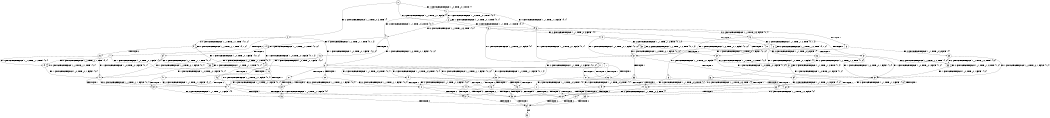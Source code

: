 digraph BCG {
size = "7, 10.5";
center = TRUE;
node [shape = circle];
0 [peripheries = 2];
0 -> 1 [label = "EX !1 !ATOMIC_EXCH_BRANCH (1, +0, TRUE, +0, 1, TRUE) !{}"];
0 -> 2 [label = "EX !2 !ATOMIC_EXCH_BRANCH (1, +1, TRUE, +0, 3, TRUE) !{}"];
0 -> 3 [label = "EX !0 !ATOMIC_EXCH_BRANCH (1, +1, TRUE, +1, 1, FALSE) !{}"];
1 -> 4 [label = "EX !2 !ATOMIC_EXCH_BRANCH (1, +1, TRUE, +0, 3, TRUE) !{0, 1}"];
1 -> 5 [label = "EX !0 !ATOMIC_EXCH_BRANCH (1, +1, TRUE, +1, 1, FALSE) !{0, 1}"];
1 -> 6 [label = "EX !1 !ATOMIC_EXCH_BRANCH (1, +0, TRUE, +0, 1, TRUE) !{0, 1}"];
2 -> 7 [label = "TERMINATE !2"];
2 -> 8 [label = "EX !1 !ATOMIC_EXCH_BRANCH (1, +0, TRUE, +0, 1, FALSE) !{0, 1, 2}"];
2 -> 9 [label = "EX !0 !ATOMIC_EXCH_BRANCH (1, +1, TRUE, +1, 1, TRUE) !{0, 1, 2}"];
3 -> 10 [label = "TERMINATE !0"];
3 -> 11 [label = "EX !1 !ATOMIC_EXCH_BRANCH (1, +0, TRUE, +0, 1, FALSE) !{0}"];
3 -> 12 [label = "EX !2 !ATOMIC_EXCH_BRANCH (1, +1, TRUE, +0, 3, FALSE) !{0}"];
4 -> 13 [label = "TERMINATE !2"];
4 -> 14 [label = "EX !0 !ATOMIC_EXCH_BRANCH (1, +1, TRUE, +1, 1, TRUE) !{0, 1, 2}"];
4 -> 8 [label = "EX !1 !ATOMIC_EXCH_BRANCH (1, +0, TRUE, +0, 1, FALSE) !{0, 1, 2}"];
5 -> 15 [label = "TERMINATE !0"];
5 -> 16 [label = "EX !2 !ATOMIC_EXCH_BRANCH (1, +1, TRUE, +0, 3, FALSE) !{0, 1}"];
5 -> 17 [label = "EX !1 !ATOMIC_EXCH_BRANCH (1, +0, TRUE, +0, 1, FALSE) !{0, 1}"];
6 -> 4 [label = "EX !2 !ATOMIC_EXCH_BRANCH (1, +1, TRUE, +0, 3, TRUE) !{0, 1}"];
6 -> 5 [label = "EX !0 !ATOMIC_EXCH_BRANCH (1, +1, TRUE, +1, 1, FALSE) !{0, 1}"];
6 -> 6 [label = "EX !1 !ATOMIC_EXCH_BRANCH (1, +0, TRUE, +0, 1, TRUE) !{0, 1}"];
7 -> 18 [label = "EX !1 !ATOMIC_EXCH_BRANCH (1, +0, TRUE, +0, 1, FALSE) !{0, 1}"];
7 -> 19 [label = "EX !0 !ATOMIC_EXCH_BRANCH (1, +1, TRUE, +1, 1, TRUE) !{0, 1}"];
8 -> 20 [label = "TERMINATE !1"];
8 -> 21 [label = "TERMINATE !2"];
8 -> 22 [label = "EX !0 !ATOMIC_EXCH_BRANCH (1, +1, TRUE, +1, 1, FALSE) !{0, 1, 2}"];
9 -> 23 [label = "TERMINATE !2"];
9 -> 24 [label = "EX !1 !ATOMIC_EXCH_BRANCH (1, +0, TRUE, +0, 1, FALSE) !{0, 1, 2}"];
9 -> 9 [label = "EX !0 !ATOMIC_EXCH_BRANCH (1, +1, TRUE, +1, 1, TRUE) !{0, 1, 2}"];
10 -> 25 [label = "EX !1 !ATOMIC_EXCH_BRANCH (1, +0, TRUE, +0, 1, FALSE) !{}"];
10 -> 26 [label = "EX !2 !ATOMIC_EXCH_BRANCH (1, +1, TRUE, +0, 3, FALSE) !{}"];
11 -> 27 [label = "TERMINATE !1"];
11 -> 28 [label = "TERMINATE !0"];
11 -> 29 [label = "EX !2 !ATOMIC_EXCH_BRANCH (1, +1, TRUE, +0, 3, TRUE) !{0, 1}"];
12 -> 30 [label = "TERMINATE !0"];
12 -> 31 [label = "EX !1 !ATOMIC_EXCH_BRANCH (1, +0, TRUE, +0, 1, FALSE) !{0, 1, 2}"];
12 -> 32 [label = "EX !2 !ATOMIC_EXCH_BRANCH (1, +1, TRUE, +1, 2, TRUE) !{0, 1, 2}"];
13 -> 33 [label = "EX !0 !ATOMIC_EXCH_BRANCH (1, +1, TRUE, +1, 1, TRUE) !{0, 1}"];
13 -> 18 [label = "EX !1 !ATOMIC_EXCH_BRANCH (1, +0, TRUE, +0, 1, FALSE) !{0, 1}"];
14 -> 34 [label = "TERMINATE !2"];
14 -> 24 [label = "EX !1 !ATOMIC_EXCH_BRANCH (1, +0, TRUE, +0, 1, FALSE) !{0, 1, 2}"];
14 -> 14 [label = "EX !0 !ATOMIC_EXCH_BRANCH (1, +1, TRUE, +1, 1, TRUE) !{0, 1, 2}"];
15 -> 35 [label = "EX !2 !ATOMIC_EXCH_BRANCH (1, +1, TRUE, +0, 3, FALSE) !{1}"];
15 -> 36 [label = "EX !1 !ATOMIC_EXCH_BRANCH (1, +0, TRUE, +0, 1, FALSE) !{1}"];
16 -> 37 [label = "TERMINATE !0"];
16 -> 38 [label = "EX !2 !ATOMIC_EXCH_BRANCH (1, +1, TRUE, +1, 2, TRUE) !{0, 1, 2}"];
16 -> 31 [label = "EX !1 !ATOMIC_EXCH_BRANCH (1, +0, TRUE, +0, 1, FALSE) !{0, 1, 2}"];
17 -> 27 [label = "TERMINATE !1"];
17 -> 28 [label = "TERMINATE !0"];
17 -> 29 [label = "EX !2 !ATOMIC_EXCH_BRANCH (1, +1, TRUE, +0, 3, TRUE) !{0, 1}"];
18 -> 39 [label = "TERMINATE !1"];
18 -> 40 [label = "EX !0 !ATOMIC_EXCH_BRANCH (1, +1, TRUE, +1, 1, FALSE) !{0, 1}"];
19 -> 41 [label = "EX !1 !ATOMIC_EXCH_BRANCH (1, +0, TRUE, +0, 1, FALSE) !{0, 1}"];
19 -> 19 [label = "EX !0 !ATOMIC_EXCH_BRANCH (1, +1, TRUE, +1, 1, TRUE) !{0, 1}"];
20 -> 39 [label = "TERMINATE !2"];
20 -> 42 [label = "EX !0 !ATOMIC_EXCH_BRANCH (1, +1, TRUE, +1, 1, FALSE) !{0, 2}"];
21 -> 39 [label = "TERMINATE !1"];
21 -> 40 [label = "EX !0 !ATOMIC_EXCH_BRANCH (1, +1, TRUE, +1, 1, FALSE) !{0, 1}"];
22 -> 43 [label = "TERMINATE !1"];
22 -> 44 [label = "TERMINATE !2"];
22 -> 45 [label = "TERMINATE !0"];
23 -> 41 [label = "EX !1 !ATOMIC_EXCH_BRANCH (1, +0, TRUE, +0, 1, FALSE) !{0, 1}"];
23 -> 19 [label = "EX !0 !ATOMIC_EXCH_BRANCH (1, +1, TRUE, +1, 1, TRUE) !{0, 1}"];
24 -> 46 [label = "TERMINATE !1"];
24 -> 47 [label = "TERMINATE !2"];
24 -> 22 [label = "EX !0 !ATOMIC_EXCH_BRANCH (1, +1, TRUE, +1, 1, FALSE) !{0, 1, 2}"];
25 -> 48 [label = "TERMINATE !1"];
25 -> 49 [label = "EX !2 !ATOMIC_EXCH_BRANCH (1, +1, TRUE, +0, 3, TRUE) !{1}"];
26 -> 50 [label = "EX !1 !ATOMIC_EXCH_BRANCH (1, +0, TRUE, +0, 1, FALSE) !{1, 2}"];
26 -> 51 [label = "EX !2 !ATOMIC_EXCH_BRANCH (1, +1, TRUE, +1, 2, TRUE) !{1, 2}"];
27 -> 48 [label = "TERMINATE !0"];
27 -> 52 [label = "EX !2 !ATOMIC_EXCH_BRANCH (1, +1, TRUE, +0, 3, TRUE) !{0}"];
28 -> 48 [label = "TERMINATE !1"];
28 -> 49 [label = "EX !2 !ATOMIC_EXCH_BRANCH (1, +1, TRUE, +0, 3, TRUE) !{1}"];
29 -> 43 [label = "TERMINATE !1"];
29 -> 44 [label = "TERMINATE !2"];
29 -> 45 [label = "TERMINATE !0"];
30 -> 50 [label = "EX !1 !ATOMIC_EXCH_BRANCH (1, +0, TRUE, +0, 1, FALSE) !{1, 2}"];
30 -> 51 [label = "EX !2 !ATOMIC_EXCH_BRANCH (1, +1, TRUE, +1, 2, TRUE) !{1, 2}"];
31 -> 53 [label = "TERMINATE !1"];
31 -> 54 [label = "TERMINATE !0"];
31 -> 22 [label = "EX !2 !ATOMIC_EXCH_BRANCH (1, +1, TRUE, +1, 2, FALSE) !{0, 1, 2}"];
32 -> 30 [label = "TERMINATE !0"];
32 -> 31 [label = "EX !1 !ATOMIC_EXCH_BRANCH (1, +0, TRUE, +0, 1, FALSE) !{0, 1, 2}"];
32 -> 32 [label = "EX !2 !ATOMIC_EXCH_BRANCH (1, +1, TRUE, +1, 2, TRUE) !{0, 1, 2}"];
33 -> 41 [label = "EX !1 !ATOMIC_EXCH_BRANCH (1, +0, TRUE, +0, 1, FALSE) !{0, 1}"];
33 -> 33 [label = "EX !0 !ATOMIC_EXCH_BRANCH (1, +1, TRUE, +1, 1, TRUE) !{0, 1}"];
34 -> 41 [label = "EX !1 !ATOMIC_EXCH_BRANCH (1, +0, TRUE, +0, 1, FALSE) !{0, 1}"];
34 -> 33 [label = "EX !0 !ATOMIC_EXCH_BRANCH (1, +1, TRUE, +1, 1, TRUE) !{0, 1}"];
35 -> 55 [label = "EX !2 !ATOMIC_EXCH_BRANCH (1, +1, TRUE, +1, 2, TRUE) !{1, 2}"];
35 -> 50 [label = "EX !1 !ATOMIC_EXCH_BRANCH (1, +0, TRUE, +0, 1, FALSE) !{1, 2}"];
36 -> 48 [label = "TERMINATE !1"];
36 -> 49 [label = "EX !2 !ATOMIC_EXCH_BRANCH (1, +1, TRUE, +0, 3, TRUE) !{1}"];
37 -> 55 [label = "EX !2 !ATOMIC_EXCH_BRANCH (1, +1, TRUE, +1, 2, TRUE) !{1, 2}"];
37 -> 50 [label = "EX !1 !ATOMIC_EXCH_BRANCH (1, +0, TRUE, +0, 1, FALSE) !{1, 2}"];
38 -> 37 [label = "TERMINATE !0"];
38 -> 38 [label = "EX !2 !ATOMIC_EXCH_BRANCH (1, +1, TRUE, +1, 2, TRUE) !{0, 1, 2}"];
38 -> 31 [label = "EX !1 !ATOMIC_EXCH_BRANCH (1, +0, TRUE, +0, 1, FALSE) !{0, 1, 2}"];
39 -> 56 [label = "EX !0 !ATOMIC_EXCH_BRANCH (1, +1, TRUE, +1, 1, FALSE) !{0}"];
40 -> 57 [label = "TERMINATE !1"];
40 -> 58 [label = "TERMINATE !0"];
41 -> 59 [label = "TERMINATE !1"];
41 -> 40 [label = "EX !0 !ATOMIC_EXCH_BRANCH (1, +1, TRUE, +1, 1, FALSE) !{0, 1}"];
42 -> 57 [label = "TERMINATE !2"];
42 -> 60 [label = "TERMINATE !0"];
43 -> 57 [label = "TERMINATE !2"];
43 -> 60 [label = "TERMINATE !0"];
44 -> 57 [label = "TERMINATE !1"];
44 -> 58 [label = "TERMINATE !0"];
45 -> 60 [label = "TERMINATE !1"];
45 -> 58 [label = "TERMINATE !2"];
46 -> 59 [label = "TERMINATE !2"];
46 -> 42 [label = "EX !0 !ATOMIC_EXCH_BRANCH (1, +1, TRUE, +1, 1, FALSE) !{0, 2}"];
47 -> 59 [label = "TERMINATE !1"];
47 -> 40 [label = "EX !0 !ATOMIC_EXCH_BRANCH (1, +1, TRUE, +1, 1, FALSE) !{0, 1}"];
48 -> 61 [label = "EX !2 !ATOMIC_EXCH_BRANCH (1, +1, TRUE, +0, 3, TRUE) !{}"];
49 -> 60 [label = "TERMINATE !1"];
49 -> 58 [label = "TERMINATE !2"];
50 -> 62 [label = "TERMINATE !1"];
50 -> 63 [label = "EX !2 !ATOMIC_EXCH_BRANCH (1, +1, TRUE, +1, 2, FALSE) !{1, 2}"];
51 -> 50 [label = "EX !1 !ATOMIC_EXCH_BRANCH (1, +0, TRUE, +0, 1, FALSE) !{1, 2}"];
51 -> 51 [label = "EX !2 !ATOMIC_EXCH_BRANCH (1, +1, TRUE, +1, 2, TRUE) !{1, 2}"];
52 -> 57 [label = "TERMINATE !2"];
52 -> 60 [label = "TERMINATE !0"];
53 -> 62 [label = "TERMINATE !0"];
53 -> 42 [label = "EX !2 !ATOMIC_EXCH_BRANCH (1, +1, TRUE, +1, 2, FALSE) !{0, 2}"];
54 -> 62 [label = "TERMINATE !1"];
54 -> 63 [label = "EX !2 !ATOMIC_EXCH_BRANCH (1, +1, TRUE, +1, 2, FALSE) !{1, 2}"];
55 -> 55 [label = "EX !2 !ATOMIC_EXCH_BRANCH (1, +1, TRUE, +1, 2, TRUE) !{1, 2}"];
55 -> 50 [label = "EX !1 !ATOMIC_EXCH_BRANCH (1, +0, TRUE, +0, 1, FALSE) !{1, 2}"];
56 -> 64 [label = "TERMINATE !0"];
57 -> 64 [label = "TERMINATE !0"];
58 -> 64 [label = "TERMINATE !1"];
59 -> 56 [label = "EX !0 !ATOMIC_EXCH_BRANCH (1, +1, TRUE, +1, 1, FALSE) !{0}"];
60 -> 64 [label = "TERMINATE !2"];
61 -> 64 [label = "TERMINATE !2"];
62 -> 65 [label = "EX !2 !ATOMIC_EXCH_BRANCH (1, +1, TRUE, +1, 2, FALSE) !{2}"];
63 -> 60 [label = "TERMINATE !1"];
63 -> 58 [label = "TERMINATE !2"];
64 -> 66 [label = "exit"];
65 -> 64 [label = "TERMINATE !2"];
}
